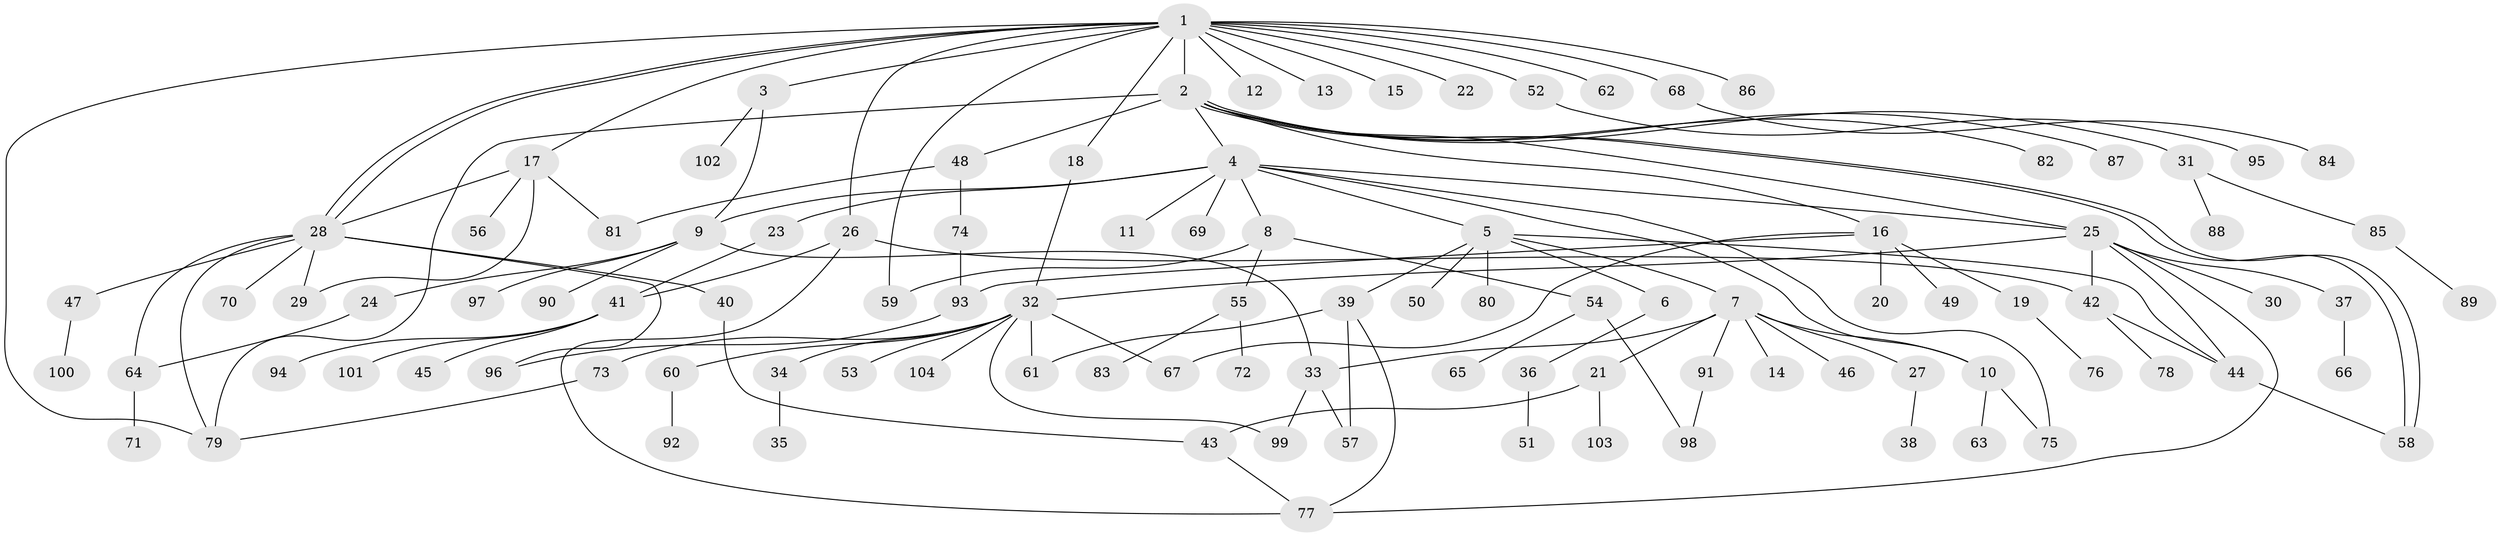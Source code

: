 // Generated by graph-tools (version 1.1) at 2025/35/03/09/25 02:35:50]
// undirected, 104 vertices, 135 edges
graph export_dot {
graph [start="1"]
  node [color=gray90,style=filled];
  1;
  2;
  3;
  4;
  5;
  6;
  7;
  8;
  9;
  10;
  11;
  12;
  13;
  14;
  15;
  16;
  17;
  18;
  19;
  20;
  21;
  22;
  23;
  24;
  25;
  26;
  27;
  28;
  29;
  30;
  31;
  32;
  33;
  34;
  35;
  36;
  37;
  38;
  39;
  40;
  41;
  42;
  43;
  44;
  45;
  46;
  47;
  48;
  49;
  50;
  51;
  52;
  53;
  54;
  55;
  56;
  57;
  58;
  59;
  60;
  61;
  62;
  63;
  64;
  65;
  66;
  67;
  68;
  69;
  70;
  71;
  72;
  73;
  74;
  75;
  76;
  77;
  78;
  79;
  80;
  81;
  82;
  83;
  84;
  85;
  86;
  87;
  88;
  89;
  90;
  91;
  92;
  93;
  94;
  95;
  96;
  97;
  98;
  99;
  100;
  101;
  102;
  103;
  104;
  1 -- 2;
  1 -- 3;
  1 -- 12;
  1 -- 13;
  1 -- 15;
  1 -- 17;
  1 -- 18;
  1 -- 22;
  1 -- 26;
  1 -- 28;
  1 -- 28;
  1 -- 52;
  1 -- 59;
  1 -- 62;
  1 -- 68;
  1 -- 79;
  1 -- 86;
  2 -- 4;
  2 -- 16;
  2 -- 25;
  2 -- 31;
  2 -- 48;
  2 -- 58;
  2 -- 58;
  2 -- 79;
  2 -- 82;
  2 -- 87;
  3 -- 9;
  3 -- 102;
  4 -- 5;
  4 -- 8;
  4 -- 9;
  4 -- 10;
  4 -- 11;
  4 -- 23;
  4 -- 25;
  4 -- 69;
  4 -- 75;
  5 -- 6;
  5 -- 7;
  5 -- 39;
  5 -- 44;
  5 -- 50;
  5 -- 80;
  6 -- 36;
  7 -- 10;
  7 -- 14;
  7 -- 21;
  7 -- 27;
  7 -- 33;
  7 -- 46;
  7 -- 91;
  8 -- 54;
  8 -- 55;
  8 -- 59;
  9 -- 24;
  9 -- 33;
  9 -- 90;
  9 -- 97;
  10 -- 63;
  10 -- 75;
  16 -- 19;
  16 -- 20;
  16 -- 49;
  16 -- 67;
  16 -- 93;
  17 -- 28;
  17 -- 29;
  17 -- 56;
  17 -- 81;
  18 -- 32;
  19 -- 76;
  21 -- 43;
  21 -- 103;
  23 -- 41;
  24 -- 64;
  25 -- 30;
  25 -- 32;
  25 -- 37;
  25 -- 42;
  25 -- 44;
  25 -- 77;
  26 -- 41;
  26 -- 42;
  26 -- 77;
  27 -- 38;
  28 -- 29;
  28 -- 40;
  28 -- 47;
  28 -- 64;
  28 -- 70;
  28 -- 79;
  28 -- 96;
  31 -- 85;
  31 -- 88;
  32 -- 34;
  32 -- 53;
  32 -- 60;
  32 -- 61;
  32 -- 67;
  32 -- 73;
  32 -- 99;
  32 -- 104;
  33 -- 57;
  33 -- 99;
  34 -- 35;
  36 -- 51;
  37 -- 66;
  39 -- 57;
  39 -- 61;
  39 -- 77;
  40 -- 43;
  41 -- 45;
  41 -- 94;
  41 -- 101;
  42 -- 44;
  42 -- 78;
  43 -- 77;
  44 -- 58;
  47 -- 100;
  48 -- 74;
  48 -- 81;
  52 -- 95;
  54 -- 65;
  54 -- 98;
  55 -- 72;
  55 -- 83;
  60 -- 92;
  64 -- 71;
  68 -- 84;
  73 -- 79;
  74 -- 93;
  85 -- 89;
  91 -- 98;
  93 -- 96;
}
